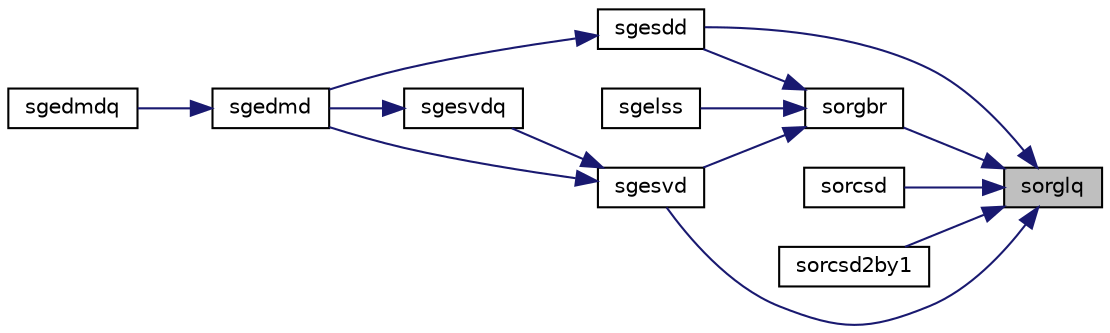 digraph "sorglq"
{
 // LATEX_PDF_SIZE
  edge [fontname="Helvetica",fontsize="10",labelfontname="Helvetica",labelfontsize="10"];
  node [fontname="Helvetica",fontsize="10",shape=record];
  rankdir="RL";
  Node1 [label="sorglq",height=0.2,width=0.4,color="black", fillcolor="grey75", style="filled", fontcolor="black",tooltip="SORGLQ"];
  Node1 -> Node2 [dir="back",color="midnightblue",fontsize="10",style="solid",fontname="Helvetica"];
  Node2 [label="sgesdd",height=0.2,width=0.4,color="black", fillcolor="white", style="filled",URL="$sgesdd_8f.html#ac2cd4f1079370ac908186d77efcd5ea8",tooltip="SGESDD"];
  Node2 -> Node3 [dir="back",color="midnightblue",fontsize="10",style="solid",fontname="Helvetica"];
  Node3 [label="sgedmd",height=0.2,width=0.4,color="black", fillcolor="white", style="filled",URL="$sgedmd_8f90.html#a2620fdd695c7f51cddc90e332eb57971",tooltip="SGEDMD computes the Dynamic Mode Decomposition (DMD) for a pair of data snapshot matrices."];
  Node3 -> Node4 [dir="back",color="midnightblue",fontsize="10",style="solid",fontname="Helvetica"];
  Node4 [label="sgedmdq",height=0.2,width=0.4,color="black", fillcolor="white", style="filled",URL="$sgedmdq_8f90.html#a1d1fe0497679b62b0084bfbdf54063f2",tooltip="SGEDMDQ computes the Dynamic Mode Decomposition (DMD) for a pair of data snapshot matrices."];
  Node1 -> Node5 [dir="back",color="midnightblue",fontsize="10",style="solid",fontname="Helvetica"];
  Node5 [label="sgesvd",height=0.2,width=0.4,color="black", fillcolor="white", style="filled",URL="$sgesvd_8f.html#af03d06284b1bfabd3d6c0f6955960533",tooltip="SGESVD computes the singular value decomposition (SVD) for GE matrices"];
  Node5 -> Node3 [dir="back",color="midnightblue",fontsize="10",style="solid",fontname="Helvetica"];
  Node5 -> Node6 [dir="back",color="midnightblue",fontsize="10",style="solid",fontname="Helvetica"];
  Node6 [label="sgesvdq",height=0.2,width=0.4,color="black", fillcolor="white", style="filled",URL="$sgesvdq_8f.html#a8e9cbc85a2116d7ae24a854e24fbdc14",tooltip="SGESVDQ computes the singular value decomposition (SVD) with a QR-Preconditioned QR SVD Method for GE..."];
  Node6 -> Node3 [dir="back",color="midnightblue",fontsize="10",style="solid",fontname="Helvetica"];
  Node1 -> Node7 [dir="back",color="midnightblue",fontsize="10",style="solid",fontname="Helvetica"];
  Node7 [label="sorcsd",height=0.2,width=0.4,color="black", fillcolor="white", style="filled",URL="$sorcsd_8f.html#a20dd45f6fb4a9cf696fb2ae32ed73372",tooltip="SORCSD"];
  Node1 -> Node8 [dir="back",color="midnightblue",fontsize="10",style="solid",fontname="Helvetica"];
  Node8 [label="sorcsd2by1",height=0.2,width=0.4,color="black", fillcolor="white", style="filled",URL="$sorcsd2by1_8f.html#a2d57126590287389a69bc798fe36854f",tooltip="SORCSD2BY1"];
  Node1 -> Node9 [dir="back",color="midnightblue",fontsize="10",style="solid",fontname="Helvetica"];
  Node9 [label="sorgbr",height=0.2,width=0.4,color="black", fillcolor="white", style="filled",URL="$sorgbr_8f.html#a2afc11d15eaf27524838268032c62b94",tooltip="SORGBR"];
  Node9 -> Node10 [dir="back",color="midnightblue",fontsize="10",style="solid",fontname="Helvetica"];
  Node10 [label="sgelss",height=0.2,width=0.4,color="black", fillcolor="white", style="filled",URL="$sgelss_8f.html#a206e3084597d088b31dc054a69aec93f",tooltip="SGELSS solves overdetermined or underdetermined systems for GE matrices"];
  Node9 -> Node2 [dir="back",color="midnightblue",fontsize="10",style="solid",fontname="Helvetica"];
  Node9 -> Node5 [dir="back",color="midnightblue",fontsize="10",style="solid",fontname="Helvetica"];
}
